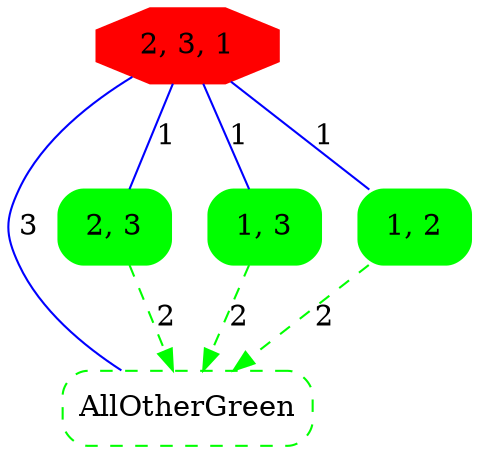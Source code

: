 digraph{
rankdir=TB
"AllOtherGreen" [shape=box color="#00FF00" style="rounded,dashed"]
"2, 3" [shape=box color="#00FF00" style="rounded,filled"];
"1, 3" [shape=box color="#00FF00" style="rounded,filled"];
"1, 2" [shape=box color="#00FF00" style="rounded,filled"];
"2, 3, 1" [shape=octagon color="#FF0000" style="filled"];
"2, 3" -> "AllOtherGreen" [color=green, style=dashed, label=2];
"1, 3" -> "AllOtherGreen" [color=green, style=dashed, label=2];
"1, 2" -> "AllOtherGreen" [color=green, style=dashed, label=2];
"2, 3, 1" -> "AllOtherGreen" [color=blue, arrowhead=none, label=3];
"2, 3, 1" -> "2, 3" [color=blue, arrowhead=none, label=1];
"2, 3, 1" -> "1, 3" [color=blue, arrowhead=none, label=1];
"2, 3, 1" -> "1, 2" [color=blue, arrowhead=none, label=1];
}